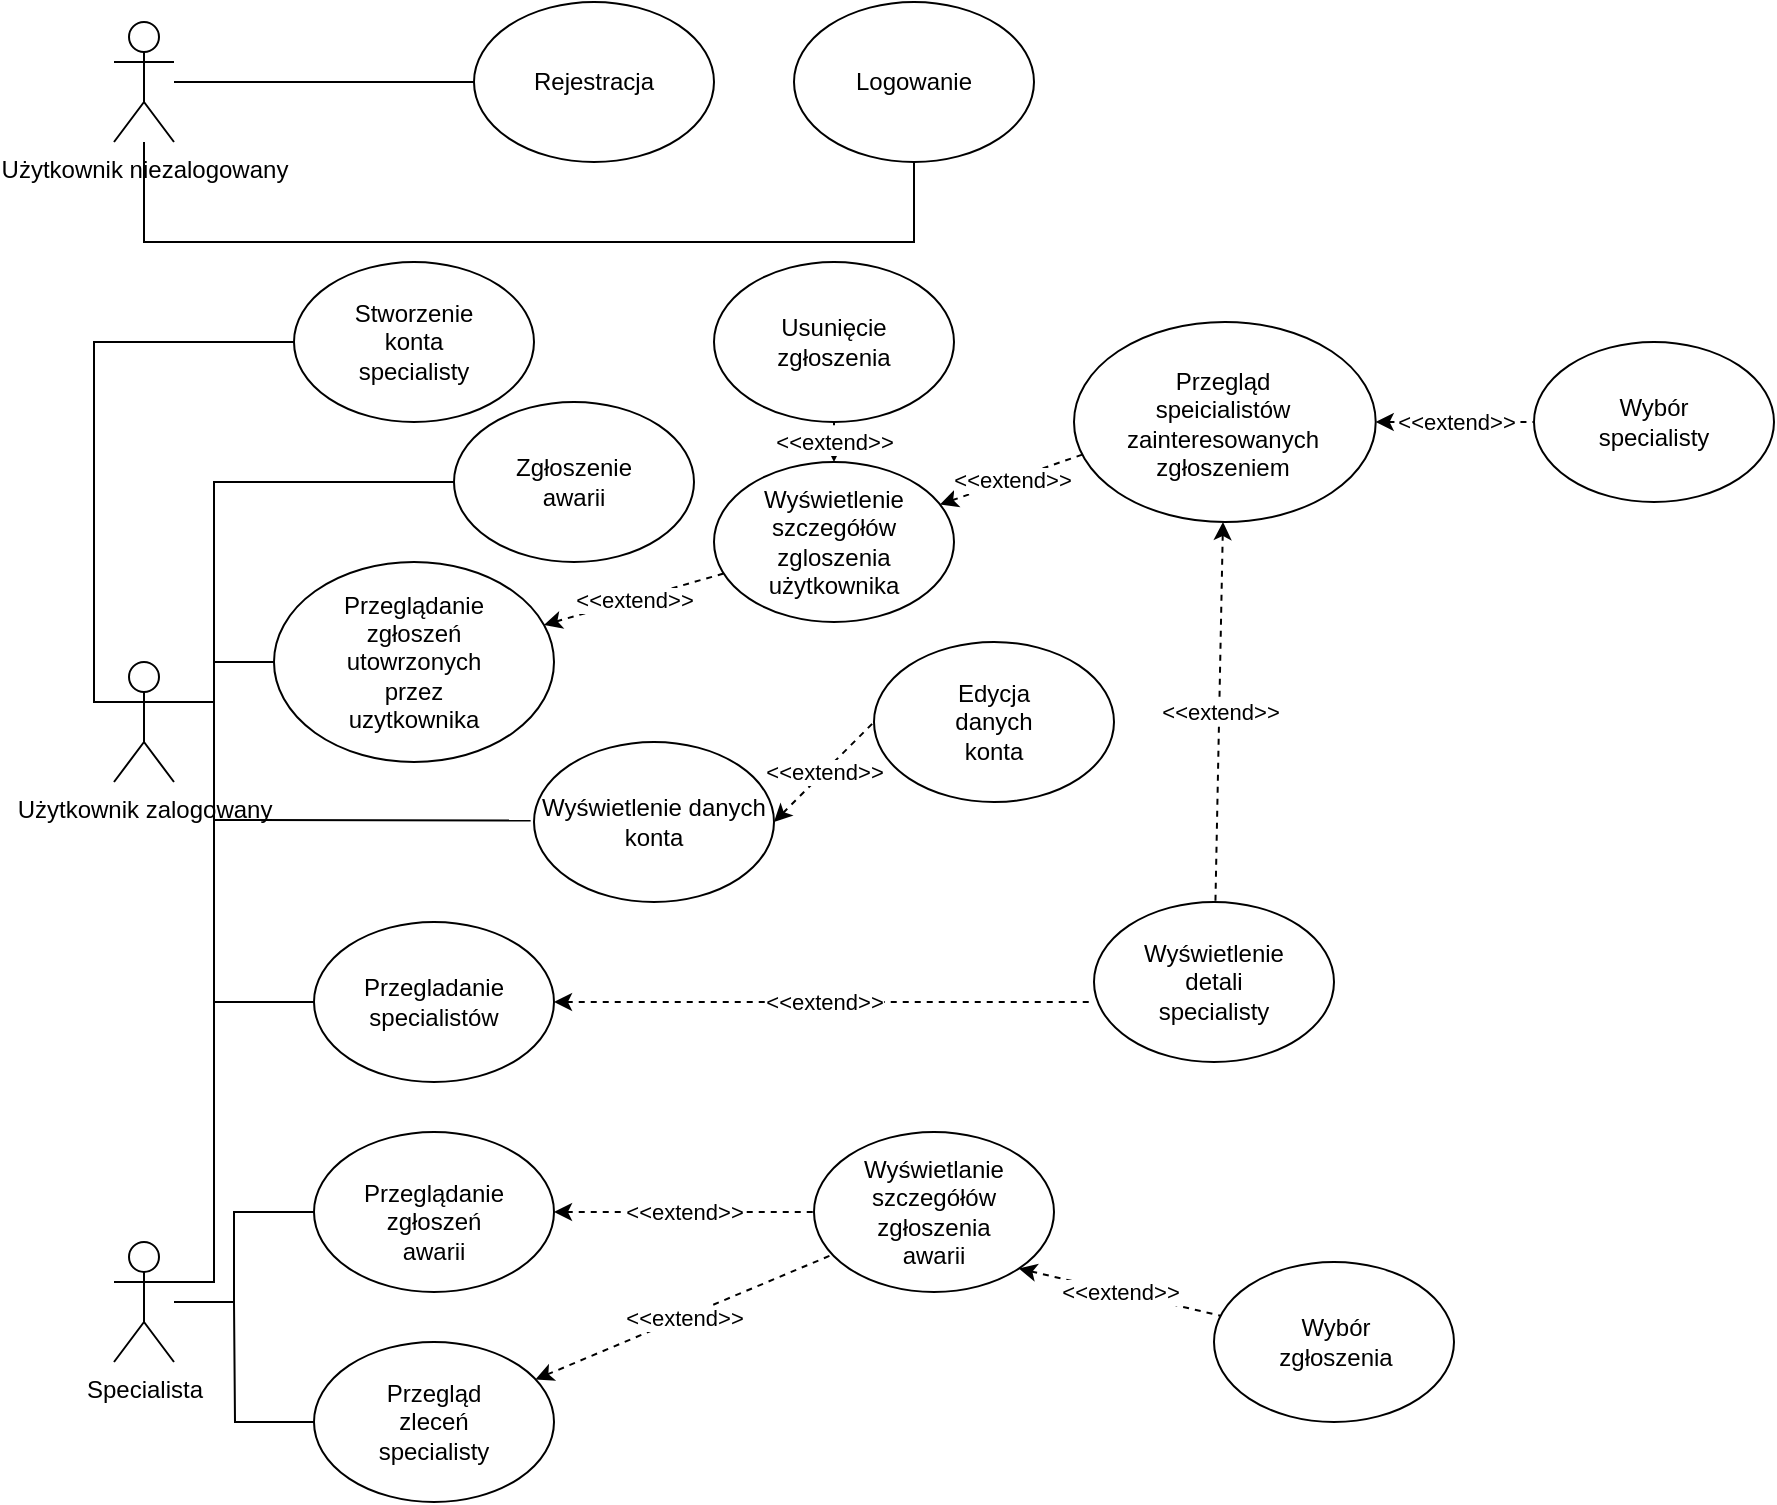 <mxfile version="16.5.6" type="github">
  <diagram id="cnkA1nlLj9MmgEO4_5GL" name="Page-1">
    <mxGraphModel dx="1106" dy="668" grid="1" gridSize="10" guides="1" tooltips="1" connect="1" arrows="1" fold="1" page="1" pageScale="1" pageWidth="827" pageHeight="1169" math="0" shadow="0">
      <root>
        <mxCell id="0" />
        <mxCell id="1" parent="0" />
        <mxCell id="Ux6ZveKq-WMeWvWdy23N-13" style="edgeStyle=orthogonalEdgeStyle;rounded=0;orthogonalLoop=1;jettySize=auto;html=1;endArrow=none;endFill=0;" parent="1" source="Ux6ZveKq-WMeWvWdy23N-1" target="Ux6ZveKq-WMeWvWdy23N-7" edge="1">
          <mxGeometry relative="1" as="geometry">
            <Array as="points">
              <mxPoint x="155" y="140" />
              <mxPoint x="540" y="140" />
            </Array>
          </mxGeometry>
        </mxCell>
        <mxCell id="Ux6ZveKq-WMeWvWdy23N-14" style="edgeStyle=orthogonalEdgeStyle;rounded=0;orthogonalLoop=1;jettySize=auto;html=1;endArrow=none;endFill=0;" parent="1" source="Ux6ZveKq-WMeWvWdy23N-1" target="Ux6ZveKq-WMeWvWdy23N-4" edge="1">
          <mxGeometry relative="1" as="geometry" />
        </mxCell>
        <mxCell id="Ux6ZveKq-WMeWvWdy23N-1" value="Użytkownik niezalogowany" style="shape=umlActor;verticalLabelPosition=bottom;verticalAlign=top;html=1;outlineConnect=0;" parent="1" vertex="1">
          <mxGeometry x="140" y="30" width="30" height="60" as="geometry" />
        </mxCell>
        <mxCell id="Ux6ZveKq-WMeWvWdy23N-110" style="edgeStyle=orthogonalEdgeStyle;rounded=0;orthogonalLoop=1;jettySize=auto;html=1;exitX=1;exitY=0.333;exitDx=0;exitDy=0;exitPerimeter=0;endArrow=none;endFill=0;" parent="1" source="Ux6ZveKq-WMeWvWdy23N-2" target="Ux6ZveKq-WMeWvWdy23N-34" edge="1">
          <mxGeometry relative="1" as="geometry">
            <mxPoint x="210" y="370" as="targetPoint" />
            <Array as="points">
              <mxPoint x="190" y="370" />
              <mxPoint x="190" y="350" />
            </Array>
          </mxGeometry>
        </mxCell>
        <mxCell id="Ux6ZveKq-WMeWvWdy23N-111" style="edgeStyle=orthogonalEdgeStyle;rounded=0;orthogonalLoop=1;jettySize=auto;html=1;exitX=1;exitY=0.333;exitDx=0;exitDy=0;exitPerimeter=0;endArrow=none;endFill=0;" parent="1" source="Ux6ZveKq-WMeWvWdy23N-2" target="Ux6ZveKq-WMeWvWdy23N-16" edge="1">
          <mxGeometry relative="1" as="geometry">
            <mxPoint x="210" y="260" as="targetPoint" />
            <Array as="points">
              <mxPoint x="190" y="370" />
              <mxPoint x="190" y="260" />
            </Array>
          </mxGeometry>
        </mxCell>
        <mxCell id="Ux6ZveKq-WMeWvWdy23N-112" style="edgeStyle=orthogonalEdgeStyle;rounded=0;orthogonalLoop=1;jettySize=auto;html=1;exitX=1;exitY=0.333;exitDx=0;exitDy=0;exitPerimeter=0;endArrow=none;endFill=0;" parent="1" source="Ux6ZveKq-WMeWvWdy23N-2" target="Ux6ZveKq-WMeWvWdy23N-22" edge="1">
          <mxGeometry relative="1" as="geometry">
            <Array as="points">
              <mxPoint x="130" y="370" />
              <mxPoint x="130" y="190" />
            </Array>
          </mxGeometry>
        </mxCell>
        <mxCell id="Ux6ZveKq-WMeWvWdy23N-113" style="edgeStyle=orthogonalEdgeStyle;rounded=0;orthogonalLoop=1;jettySize=auto;html=1;exitX=1;exitY=0.333;exitDx=0;exitDy=0;exitPerimeter=0;entryX=1;entryY=0.333;entryDx=0;entryDy=0;entryPerimeter=0;endArrow=none;endFill=0;" parent="1" source="Ux6ZveKq-WMeWvWdy23N-2" target="Ux6ZveKq-WMeWvWdy23N-3" edge="1">
          <mxGeometry relative="1" as="geometry">
            <Array as="points">
              <mxPoint x="190" y="370" />
              <mxPoint x="190" y="660" />
            </Array>
          </mxGeometry>
        </mxCell>
        <mxCell id="Ux6ZveKq-WMeWvWdy23N-2" value="Użytkownik zalogowany" style="shape=umlActor;verticalLabelPosition=bottom;verticalAlign=top;html=1;outlineConnect=0;" parent="1" vertex="1">
          <mxGeometry x="140" y="350" width="30" height="60" as="geometry" />
        </mxCell>
        <mxCell id="Ux6ZveKq-WMeWvWdy23N-3" value="Specialista" style="shape=umlActor;verticalLabelPosition=bottom;verticalAlign=top;html=1;outlineConnect=0;" parent="1" vertex="1">
          <mxGeometry x="140" y="640" width="30" height="60" as="geometry" />
        </mxCell>
        <mxCell id="Ux6ZveKq-WMeWvWdy23N-6" value="" style="group" parent="1" vertex="1" connectable="0">
          <mxGeometry x="320" y="20" width="120" height="80" as="geometry" />
        </mxCell>
        <mxCell id="Ux6ZveKq-WMeWvWdy23N-4" value="" style="ellipse;whiteSpace=wrap;html=1;" parent="Ux6ZveKq-WMeWvWdy23N-6" vertex="1">
          <mxGeometry width="120" height="80" as="geometry" />
        </mxCell>
        <mxCell id="Ux6ZveKq-WMeWvWdy23N-5" value="Rejestracja" style="text;html=1;strokeColor=none;fillColor=none;align=center;verticalAlign=middle;whiteSpace=wrap;rounded=0;" parent="Ux6ZveKq-WMeWvWdy23N-6" vertex="1">
          <mxGeometry x="30" y="25" width="60" height="30" as="geometry" />
        </mxCell>
        <mxCell id="Ux6ZveKq-WMeWvWdy23N-10" value="" style="group" parent="1" vertex="1" connectable="0">
          <mxGeometry x="480" y="20" width="120" height="80" as="geometry" />
        </mxCell>
        <mxCell id="Ux6ZveKq-WMeWvWdy23N-7" value="" style="ellipse;whiteSpace=wrap;html=1;" parent="Ux6ZveKq-WMeWvWdy23N-10" vertex="1">
          <mxGeometry width="120" height="80" as="geometry" />
        </mxCell>
        <mxCell id="Ux6ZveKq-WMeWvWdy23N-9" value="" style="group" parent="Ux6ZveKq-WMeWvWdy23N-10" vertex="1" connectable="0">
          <mxGeometry width="120" height="80" as="geometry" />
        </mxCell>
        <mxCell id="Ux6ZveKq-WMeWvWdy23N-8" value="Logowanie" style="text;html=1;strokeColor=none;fillColor=none;align=center;verticalAlign=middle;whiteSpace=wrap;rounded=0;" parent="Ux6ZveKq-WMeWvWdy23N-9" vertex="1">
          <mxGeometry x="30" y="25" width="60" height="30" as="geometry" />
        </mxCell>
        <mxCell id="Ux6ZveKq-WMeWvWdy23N-18" value="" style="group" parent="1" vertex="1" connectable="0">
          <mxGeometry x="310" y="220" width="120" height="80" as="geometry" />
        </mxCell>
        <mxCell id="Ux6ZveKq-WMeWvWdy23N-16" value="" style="ellipse;whiteSpace=wrap;html=1;" parent="Ux6ZveKq-WMeWvWdy23N-18" vertex="1">
          <mxGeometry width="120" height="80" as="geometry" />
        </mxCell>
        <mxCell id="Ux6ZveKq-WMeWvWdy23N-17" value="Zgłoszenie awarii" style="text;html=1;strokeColor=none;fillColor=none;align=center;verticalAlign=middle;whiteSpace=wrap;rounded=0;" parent="Ux6ZveKq-WMeWvWdy23N-18" vertex="1">
          <mxGeometry x="30" y="25" width="60" height="30" as="geometry" />
        </mxCell>
        <mxCell id="Ux6ZveKq-WMeWvWdy23N-21" value="" style="group" parent="1" vertex="1" connectable="0">
          <mxGeometry x="240" y="480" width="120" height="80" as="geometry" />
        </mxCell>
        <mxCell id="Ux6ZveKq-WMeWvWdy23N-19" value="" style="ellipse;whiteSpace=wrap;html=1;" parent="Ux6ZveKq-WMeWvWdy23N-21" vertex="1">
          <mxGeometry width="120" height="80" as="geometry" />
        </mxCell>
        <mxCell id="Ux6ZveKq-WMeWvWdy23N-20" value="Przegladanie specialistów" style="text;html=1;strokeColor=none;fillColor=none;align=center;verticalAlign=middle;whiteSpace=wrap;rounded=0;" parent="Ux6ZveKq-WMeWvWdy23N-21" vertex="1">
          <mxGeometry x="30" y="25" width="60" height="30" as="geometry" />
        </mxCell>
        <mxCell id="Ux6ZveKq-WMeWvWdy23N-24" value="" style="group" parent="1" vertex="1" connectable="0">
          <mxGeometry x="230" y="150" width="120" height="80" as="geometry" />
        </mxCell>
        <mxCell id="Ux6ZveKq-WMeWvWdy23N-22" value="" style="ellipse;whiteSpace=wrap;html=1;" parent="Ux6ZveKq-WMeWvWdy23N-24" vertex="1">
          <mxGeometry width="120" height="80" as="geometry" />
        </mxCell>
        <mxCell id="Ux6ZveKq-WMeWvWdy23N-23" value="Stworzenie konta specialisty" style="text;html=1;strokeColor=none;fillColor=none;align=center;verticalAlign=middle;whiteSpace=wrap;rounded=0;" parent="Ux6ZveKq-WMeWvWdy23N-24" vertex="1">
          <mxGeometry x="30" y="25" width="60" height="30" as="geometry" />
        </mxCell>
        <mxCell id="Ux6ZveKq-WMeWvWdy23N-33" value="" style="group" parent="1" vertex="1" connectable="0">
          <mxGeometry x="630" y="470" width="120" height="80" as="geometry" />
        </mxCell>
        <mxCell id="Ux6ZveKq-WMeWvWdy23N-31" value="" style="ellipse;whiteSpace=wrap;html=1;" parent="Ux6ZveKq-WMeWvWdy23N-33" vertex="1">
          <mxGeometry width="120" height="80" as="geometry" />
        </mxCell>
        <mxCell id="Ux6ZveKq-WMeWvWdy23N-32" value="Wyświetlenie detali specialisty" style="text;html=1;strokeColor=none;fillColor=none;align=center;verticalAlign=middle;whiteSpace=wrap;rounded=0;" parent="Ux6ZveKq-WMeWvWdy23N-33" vertex="1">
          <mxGeometry x="30" y="25" width="60" height="30" as="geometry" />
        </mxCell>
        <mxCell id="Ux6ZveKq-WMeWvWdy23N-36" value="" style="group" parent="1" vertex="1" connectable="0">
          <mxGeometry x="220" y="300" width="140" height="100" as="geometry" />
        </mxCell>
        <mxCell id="Ux6ZveKq-WMeWvWdy23N-34" value="" style="ellipse;whiteSpace=wrap;html=1;" parent="Ux6ZveKq-WMeWvWdy23N-36" vertex="1">
          <mxGeometry width="140" height="100" as="geometry" />
        </mxCell>
        <mxCell id="Ux6ZveKq-WMeWvWdy23N-35" value="Przeglądanie zgłoszeń utowrzonych przez uzytkownika" style="text;html=1;strokeColor=none;fillColor=none;align=center;verticalAlign=middle;whiteSpace=wrap;rounded=0;" parent="Ux6ZveKq-WMeWvWdy23N-36" vertex="1">
          <mxGeometry x="40" y="35" width="60" height="30" as="geometry" />
        </mxCell>
        <mxCell id="Ux6ZveKq-WMeWvWdy23N-42" value="`" style="group" parent="1" vertex="1" connectable="0">
          <mxGeometry x="440" y="250" width="120" height="80" as="geometry" />
        </mxCell>
        <mxCell id="Ux6ZveKq-WMeWvWdy23N-37" value="" style="ellipse;whiteSpace=wrap;html=1;" parent="Ux6ZveKq-WMeWvWdy23N-42" vertex="1">
          <mxGeometry width="120" height="80" as="geometry" />
        </mxCell>
        <mxCell id="Ux6ZveKq-WMeWvWdy23N-38" value="Wyświetlenie szczegółów zgloszenia użytkownika" style="text;html=1;strokeColor=none;fillColor=none;align=center;verticalAlign=middle;whiteSpace=wrap;rounded=0;" parent="Ux6ZveKq-WMeWvWdy23N-42" vertex="1">
          <mxGeometry x="30" y="25" width="60" height="30" as="geometry" />
        </mxCell>
        <mxCell id="Ux6ZveKq-WMeWvWdy23N-52" value="" style="group" parent="1" vertex="1" connectable="0">
          <mxGeometry x="440" y="150" width="120" height="80" as="geometry" />
        </mxCell>
        <mxCell id="Ux6ZveKq-WMeWvWdy23N-49" value="" style="ellipse;whiteSpace=wrap;html=1;" parent="Ux6ZveKq-WMeWvWdy23N-52" vertex="1">
          <mxGeometry width="120" height="80" as="geometry" />
        </mxCell>
        <mxCell id="Ux6ZveKq-WMeWvWdy23N-51" value="Usunięcie zgłoszenia" style="text;html=1;strokeColor=none;fillColor=none;align=center;verticalAlign=middle;whiteSpace=wrap;rounded=0;" parent="Ux6ZveKq-WMeWvWdy23N-52" vertex="1">
          <mxGeometry x="30" y="25" width="60" height="30" as="geometry" />
        </mxCell>
        <mxCell id="Ux6ZveKq-WMeWvWdy23N-53" value="Wyświetlenie danych konta" style="ellipse;whiteSpace=wrap;html=1;" parent="1" vertex="1">
          <mxGeometry x="350" y="390" width="120" height="80" as="geometry" />
        </mxCell>
        <mxCell id="Ux6ZveKq-WMeWvWdy23N-56" value="" style="group" parent="1" vertex="1" connectable="0">
          <mxGeometry x="520" y="340" width="120" height="80" as="geometry" />
        </mxCell>
        <mxCell id="Ux6ZveKq-WMeWvWdy23N-54" value="" style="ellipse;whiteSpace=wrap;html=1;" parent="Ux6ZveKq-WMeWvWdy23N-56" vertex="1">
          <mxGeometry width="120" height="80" as="geometry" />
        </mxCell>
        <mxCell id="Ux6ZveKq-WMeWvWdy23N-55" value="Edycja danych konta" style="text;html=1;strokeColor=none;fillColor=none;align=center;verticalAlign=middle;whiteSpace=wrap;rounded=0;" parent="Ux6ZveKq-WMeWvWdy23N-56" vertex="1">
          <mxGeometry x="30" y="25" width="60" height="30" as="geometry" />
        </mxCell>
        <mxCell id="Ux6ZveKq-WMeWvWdy23N-62" value="" style="endArrow=none;html=1;rounded=0;entryX=0;entryY=0.625;entryDx=0;entryDy=0;entryPerimeter=0;dashed=1;startArrow=classic;startFill=1;endFill=0;" parent="1" source="Ux6ZveKq-WMeWvWdy23N-19" target="Ux6ZveKq-WMeWvWdy23N-31" edge="1">
          <mxGeometry relative="1" as="geometry">
            <mxPoint x="-100" y="40" as="sourcePoint" />
            <mxPoint x="460" y="290" as="targetPoint" />
          </mxGeometry>
        </mxCell>
        <mxCell id="Ux6ZveKq-WMeWvWdy23N-63" value="&amp;lt;&amp;lt;extend&amp;gt;&amp;gt;" style="edgeLabel;resizable=0;html=1;align=center;verticalAlign=middle;" parent="Ux6ZveKq-WMeWvWdy23N-62" connectable="0" vertex="1">
          <mxGeometry relative="1" as="geometry" />
        </mxCell>
        <mxCell id="Ux6ZveKq-WMeWvWdy23N-70" value="" style="endArrow=none;html=1;rounded=0;dashed=1;startArrow=classic;startFill=1;endFill=0;" parent="1" source="Ux6ZveKq-WMeWvWdy23N-39" target="Ux6ZveKq-WMeWvWdy23N-31" edge="1">
          <mxGeometry relative="1" as="geometry">
            <mxPoint x="510" y="380" as="sourcePoint" />
            <mxPoint x="590" y="340" as="targetPoint" />
          </mxGeometry>
        </mxCell>
        <mxCell id="Ux6ZveKq-WMeWvWdy23N-71" value="&amp;lt;&amp;lt;extend&amp;gt;&amp;gt;" style="edgeLabel;resizable=0;html=1;align=center;verticalAlign=middle;" parent="Ux6ZveKq-WMeWvWdy23N-70" connectable="0" vertex="1">
          <mxGeometry relative="1" as="geometry" />
        </mxCell>
        <mxCell id="Ux6ZveKq-WMeWvWdy23N-72" value="" style="endArrow=none;html=1;rounded=0;dashed=1;startArrow=classic;startFill=1;endFill=0;" parent="1" source="Ux6ZveKq-WMeWvWdy23N-34" target="Ux6ZveKq-WMeWvWdy23N-37" edge="1">
          <mxGeometry relative="1" as="geometry">
            <mxPoint x="386.791" y="317.093" as="sourcePoint" />
            <mxPoint x="550" y="280" as="targetPoint" />
          </mxGeometry>
        </mxCell>
        <mxCell id="Ux6ZveKq-WMeWvWdy23N-73" value="&amp;lt;&amp;lt;extend&amp;gt;&amp;gt;" style="edgeLabel;resizable=0;html=1;align=center;verticalAlign=middle;" parent="Ux6ZveKq-WMeWvWdy23N-72" connectable="0" vertex="1">
          <mxGeometry relative="1" as="geometry" />
        </mxCell>
        <mxCell id="Ux6ZveKq-WMeWvWdy23N-74" value="" style="endArrow=none;html=1;rounded=0;entryX=0.033;entryY=0.66;entryDx=0;entryDy=0;dashed=1;entryPerimeter=0;startArrow=classic;startFill=1;endFill=0;" parent="1" source="Ux6ZveKq-WMeWvWdy23N-37" target="Ux6ZveKq-WMeWvWdy23N-39" edge="1">
          <mxGeometry relative="1" as="geometry">
            <mxPoint x="396.791" y="327.093" as="sourcePoint" />
            <mxPoint x="560" y="290" as="targetPoint" />
          </mxGeometry>
        </mxCell>
        <mxCell id="Ux6ZveKq-WMeWvWdy23N-75" value="&amp;lt;&amp;lt;extend&amp;gt;&amp;gt;" style="edgeLabel;resizable=0;html=1;align=center;verticalAlign=middle;" parent="Ux6ZveKq-WMeWvWdy23N-74" connectable="0" vertex="1">
          <mxGeometry relative="1" as="geometry" />
        </mxCell>
        <mxCell id="Ux6ZveKq-WMeWvWdy23N-77" value="" style="endArrow=none;html=1;rounded=0;dashed=1;startArrow=classic;startFill=1;endFill=0;" parent="1" source="Ux6ZveKq-WMeWvWdy23N-39" target="Ux6ZveKq-WMeWvWdy23N-43" edge="1">
          <mxGeometry relative="1" as="geometry">
            <mxPoint x="406.791" y="327.093" as="sourcePoint" />
            <mxPoint x="570" y="290" as="targetPoint" />
          </mxGeometry>
        </mxCell>
        <mxCell id="Ux6ZveKq-WMeWvWdy23N-78" value="&amp;lt;&amp;lt;extend&amp;gt;&amp;gt;" style="edgeLabel;resizable=0;html=1;align=center;verticalAlign=middle;" parent="Ux6ZveKq-WMeWvWdy23N-77" connectable="0" vertex="1">
          <mxGeometry relative="1" as="geometry" />
        </mxCell>
        <mxCell id="Ux6ZveKq-WMeWvWdy23N-79" value="" style="group" parent="1" vertex="1" connectable="0">
          <mxGeometry x="850" y="190" width="120" height="80" as="geometry" />
        </mxCell>
        <mxCell id="Ux6ZveKq-WMeWvWdy23N-43" value="" style="ellipse;whiteSpace=wrap;html=1;" parent="Ux6ZveKq-WMeWvWdy23N-79" vertex="1">
          <mxGeometry width="120" height="80" as="geometry" />
        </mxCell>
        <mxCell id="Ux6ZveKq-WMeWvWdy23N-48" value="Wybór specialisty" style="text;html=1;strokeColor=none;fillColor=none;align=center;verticalAlign=middle;whiteSpace=wrap;rounded=0;" parent="Ux6ZveKq-WMeWvWdy23N-79" vertex="1">
          <mxGeometry x="30" y="25" width="60" height="30" as="geometry" />
        </mxCell>
        <mxCell id="Ux6ZveKq-WMeWvWdy23N-81" value="" style="endArrow=none;html=1;rounded=0;dashed=1;startArrow=classic;startFill=1;endFill=0;" parent="1" source="Ux6ZveKq-WMeWvWdy23N-37" target="Ux6ZveKq-WMeWvWdy23N-49" edge="1">
          <mxGeometry relative="1" as="geometry">
            <mxPoint x="416.791" y="347.093" as="sourcePoint" />
            <mxPoint x="580" y="310" as="targetPoint" />
          </mxGeometry>
        </mxCell>
        <mxCell id="Ux6ZveKq-WMeWvWdy23N-82" value="&amp;lt;&amp;lt;extend&amp;gt;&amp;gt;" style="edgeLabel;resizable=0;html=1;align=center;verticalAlign=middle;" parent="Ux6ZveKq-WMeWvWdy23N-81" connectable="0" vertex="1">
          <mxGeometry relative="1" as="geometry" />
        </mxCell>
        <mxCell id="Ux6ZveKq-WMeWvWdy23N-84" value="" style="endArrow=none;html=1;rounded=0;entryX=0;entryY=0.5;entryDx=0;entryDy=0;dashed=1;exitX=1;exitY=0.5;exitDx=0;exitDy=0;startArrow=classic;startFill=1;endFill=0;" parent="1" source="Ux6ZveKq-WMeWvWdy23N-53" target="Ux6ZveKq-WMeWvWdy23N-54" edge="1">
          <mxGeometry relative="1" as="geometry">
            <mxPoint x="426.791" y="357.093" as="sourcePoint" />
            <mxPoint x="590" y="320" as="targetPoint" />
          </mxGeometry>
        </mxCell>
        <mxCell id="Ux6ZveKq-WMeWvWdy23N-85" value="&amp;lt;&amp;lt;extend&amp;gt;&amp;gt;" style="edgeLabel;resizable=0;html=1;align=center;verticalAlign=middle;" parent="Ux6ZveKq-WMeWvWdy23N-84" connectable="0" vertex="1">
          <mxGeometry relative="1" as="geometry" />
        </mxCell>
        <mxCell id="Ux6ZveKq-WMeWvWdy23N-98" value="" style="group" parent="1" vertex="1" connectable="0">
          <mxGeometry x="240" y="585" width="120" height="80" as="geometry" />
        </mxCell>
        <mxCell id="Ux6ZveKq-WMeWvWdy23N-86" value="" style="ellipse;whiteSpace=wrap;html=1;" parent="Ux6ZveKq-WMeWvWdy23N-98" vertex="1">
          <mxGeometry width="120" height="80" as="geometry" />
        </mxCell>
        <mxCell id="Ux6ZveKq-WMeWvWdy23N-87" value="Przeglądanie zgłoszeń awarii" style="text;html=1;strokeColor=none;fillColor=none;align=center;verticalAlign=middle;whiteSpace=wrap;rounded=0;" parent="Ux6ZveKq-WMeWvWdy23N-98" vertex="1">
          <mxGeometry x="30" y="30" width="60" height="30" as="geometry" />
        </mxCell>
        <mxCell id="Ux6ZveKq-WMeWvWdy23N-99" value="" style="group" parent="1" vertex="1" connectable="0">
          <mxGeometry x="490" y="585" width="120" height="80" as="geometry" />
        </mxCell>
        <mxCell id="Ux6ZveKq-WMeWvWdy23N-88" value="" style="ellipse;whiteSpace=wrap;html=1;" parent="Ux6ZveKq-WMeWvWdy23N-99" vertex="1">
          <mxGeometry width="120" height="80" as="geometry" />
        </mxCell>
        <mxCell id="Ux6ZveKq-WMeWvWdy23N-89" value="Wyświetlanie szczegółów zgłoszenia awarii" style="text;html=1;strokeColor=none;fillColor=none;align=center;verticalAlign=middle;whiteSpace=wrap;rounded=0;" parent="Ux6ZveKq-WMeWvWdy23N-99" vertex="1">
          <mxGeometry x="30" y="25" width="60" height="30" as="geometry" />
        </mxCell>
        <mxCell id="Ux6ZveKq-WMeWvWdy23N-100" value="" style="group" parent="1" vertex="1" connectable="0">
          <mxGeometry x="690" y="650" width="120" height="80" as="geometry" />
        </mxCell>
        <mxCell id="Ux6ZveKq-WMeWvWdy23N-94" value="" style="ellipse;whiteSpace=wrap;html=1;" parent="Ux6ZveKq-WMeWvWdy23N-100" vertex="1">
          <mxGeometry width="120" height="80" as="geometry" />
        </mxCell>
        <mxCell id="Ux6ZveKq-WMeWvWdy23N-95" value="Wybór zgłoszenia" style="text;html=1;strokeColor=none;fillColor=none;align=center;verticalAlign=middle;whiteSpace=wrap;rounded=0;" parent="Ux6ZveKq-WMeWvWdy23N-100" vertex="1">
          <mxGeometry x="30.86" y="25" width="60" height="30" as="geometry" />
        </mxCell>
        <mxCell id="Ux6ZveKq-WMeWvWdy23N-101" value="" style="endArrow=none;html=1;rounded=0;dashed=1;startArrow=classic;startFill=1;endFill=0;" parent="1" source="Ux6ZveKq-WMeWvWdy23N-86" target="Ux6ZveKq-WMeWvWdy23N-88" edge="1">
          <mxGeometry relative="1" as="geometry">
            <mxPoint x="480.001" y="747.093" as="sourcePoint" />
            <mxPoint x="643.21" y="710" as="targetPoint" />
          </mxGeometry>
        </mxCell>
        <mxCell id="Ux6ZveKq-WMeWvWdy23N-102" value="&amp;lt;&amp;lt;extend&amp;gt;&amp;gt;" style="edgeLabel;resizable=0;html=1;align=center;verticalAlign=middle;" parent="Ux6ZveKq-WMeWvWdy23N-101" connectable="0" vertex="1">
          <mxGeometry relative="1" as="geometry" />
        </mxCell>
        <mxCell id="Ux6ZveKq-WMeWvWdy23N-103" value="" style="endArrow=none;html=1;rounded=0;dashed=1;startArrow=classic;startFill=1;endFill=0;" parent="1" source="Ux6ZveKq-WMeWvWdy23N-96" target="Ux6ZveKq-WMeWvWdy23N-88" edge="1">
          <mxGeometry relative="1" as="geometry">
            <mxPoint x="466.791" y="747.093" as="sourcePoint" />
            <mxPoint x="630" y="710" as="targetPoint" />
          </mxGeometry>
        </mxCell>
        <mxCell id="Ux6ZveKq-WMeWvWdy23N-104" value="&amp;lt;&amp;lt;extend&amp;gt;&amp;gt;" style="edgeLabel;resizable=0;html=1;align=center;verticalAlign=middle;" parent="Ux6ZveKq-WMeWvWdy23N-103" connectable="0" vertex="1">
          <mxGeometry relative="1" as="geometry" />
        </mxCell>
        <mxCell id="Ux6ZveKq-WMeWvWdy23N-105" value="" style="endArrow=none;html=1;rounded=0;dashed=1;exitX=1;exitY=1;exitDx=0;exitDy=0;startArrow=classic;startFill=1;endFill=0;" parent="1" source="Ux6ZveKq-WMeWvWdy23N-88" target="Ux6ZveKq-WMeWvWdy23N-94" edge="1">
          <mxGeometry relative="1" as="geometry">
            <mxPoint x="500.001" y="785.003" as="sourcePoint" />
            <mxPoint x="663.21" y="747.91" as="targetPoint" />
          </mxGeometry>
        </mxCell>
        <mxCell id="Ux6ZveKq-WMeWvWdy23N-106" value="&amp;lt;&amp;lt;extend&amp;gt;&amp;gt;" style="edgeLabel;resizable=0;html=1;align=center;verticalAlign=middle;" parent="Ux6ZveKq-WMeWvWdy23N-105" connectable="0" vertex="1">
          <mxGeometry relative="1" as="geometry" />
        </mxCell>
        <mxCell id="Ux6ZveKq-WMeWvWdy23N-109" value="" style="group" parent="1" vertex="1" connectable="0">
          <mxGeometry x="240" y="690" width="120" height="80" as="geometry" />
        </mxCell>
        <mxCell id="Ux6ZveKq-WMeWvWdy23N-96" value="" style="ellipse;whiteSpace=wrap;html=1;" parent="Ux6ZveKq-WMeWvWdy23N-109" vertex="1">
          <mxGeometry width="120" height="80" as="geometry" />
        </mxCell>
        <mxCell id="Ux6ZveKq-WMeWvWdy23N-97" value="Przegląd zleceń specialisty" style="text;html=1;strokeColor=none;fillColor=none;align=center;verticalAlign=middle;whiteSpace=wrap;rounded=0;" parent="Ux6ZveKq-WMeWvWdy23N-109" vertex="1">
          <mxGeometry x="30" y="25" width="60" height="30" as="geometry" />
        </mxCell>
        <mxCell id="Ux6ZveKq-WMeWvWdy23N-114" value="" style="endArrow=none;html=1;rounded=0;entryX=-0.014;entryY=0.491;entryDx=0;entryDy=0;entryPerimeter=0;" parent="1" target="Ux6ZveKq-WMeWvWdy23N-53" edge="1">
          <mxGeometry width="50" height="50" relative="1" as="geometry">
            <mxPoint x="190" y="429" as="sourcePoint" />
            <mxPoint x="340" y="450" as="targetPoint" />
          </mxGeometry>
        </mxCell>
        <mxCell id="Ux6ZveKq-WMeWvWdy23N-115" style="edgeStyle=orthogonalEdgeStyle;rounded=0;orthogonalLoop=1;jettySize=auto;html=1;endArrow=none;endFill=0;" parent="1" source="Ux6ZveKq-WMeWvWdy23N-19" edge="1">
          <mxGeometry relative="1" as="geometry">
            <mxPoint x="190" y="520" as="targetPoint" />
          </mxGeometry>
        </mxCell>
        <mxCell id="Ux6ZveKq-WMeWvWdy23N-116" style="edgeStyle=orthogonalEdgeStyle;rounded=0;orthogonalLoop=1;jettySize=auto;html=1;endArrow=none;endFill=0;" parent="1" source="Ux6ZveKq-WMeWvWdy23N-86" target="Ux6ZveKq-WMeWvWdy23N-3" edge="1">
          <mxGeometry relative="1" as="geometry">
            <Array as="points">
              <mxPoint x="200" y="625" />
              <mxPoint x="200" y="670" />
            </Array>
          </mxGeometry>
        </mxCell>
        <mxCell id="Ux6ZveKq-WMeWvWdy23N-117" style="edgeStyle=orthogonalEdgeStyle;rounded=0;orthogonalLoop=1;jettySize=auto;html=1;endArrow=none;endFill=0;" parent="1" source="Ux6ZveKq-WMeWvWdy23N-96" edge="1">
          <mxGeometry relative="1" as="geometry">
            <mxPoint x="200" y="670" as="targetPoint" />
          </mxGeometry>
        </mxCell>
        <mxCell id="ccmp4RsM4OHpoIXozIDe-2" value="" style="group" vertex="1" connectable="0" parent="1">
          <mxGeometry x="620" y="180" width="150.857" height="100" as="geometry" />
        </mxCell>
        <mxCell id="Ux6ZveKq-WMeWvWdy23N-39" value="" style="ellipse;whiteSpace=wrap;html=1;" parent="ccmp4RsM4OHpoIXozIDe-2" vertex="1">
          <mxGeometry width="150.857" height="100.0" as="geometry" />
        </mxCell>
        <mxCell id="Ux6ZveKq-WMeWvWdy23N-40" value="Przegląd speicialistów zainteresowanych zgłoszeniem" style="text;html=1;strokeColor=none;fillColor=none;align=center;verticalAlign=middle;whiteSpace=wrap;rounded=0;container=1;" parent="ccmp4RsM4OHpoIXozIDe-2" vertex="1">
          <mxGeometry x="19" y="22" width="111.43" height="57.42" as="geometry">
            <mxRectangle x="20.43" y="20.589" width="320" height="20" as="alternateBounds" />
          </mxGeometry>
        </mxCell>
      </root>
    </mxGraphModel>
  </diagram>
</mxfile>
